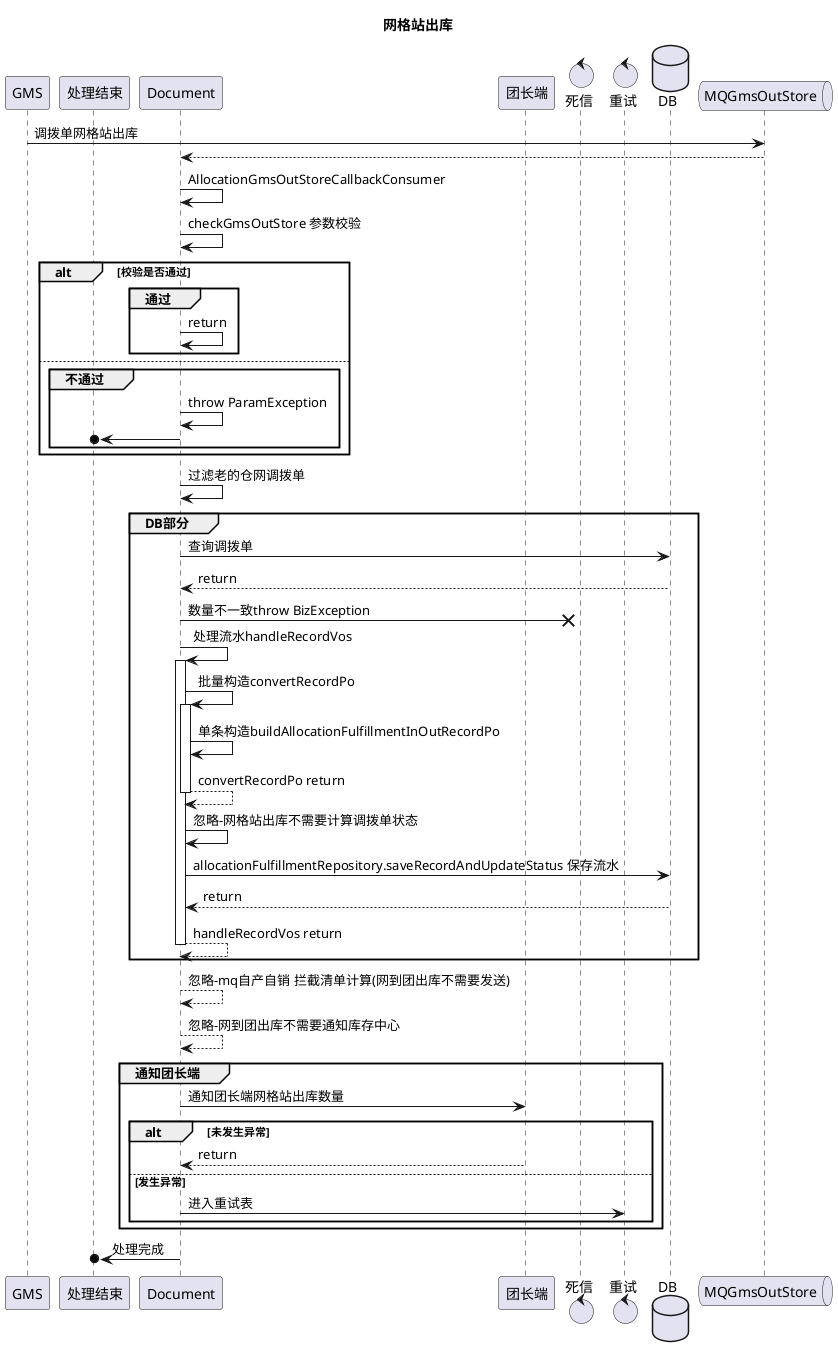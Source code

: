 @startuml
title 网格站出库

participant GMS as GMS

participant 处理结束 as 处理结束
participant Document as Document
participant 团长端 as 团长端
control 死信 as 死信
control 重试 as 重试
database DB as DB
queue MQGmsOutStore as MQGmsOutStore

       GMS -> MQGmsOutStore:调拨单网格站出库
       MQGmsOutStore --> Document
       Document -> Document:AllocationGmsOutStoreCallbackConsumer
      Document -> Document :checkGmsOutStore 参数校验
      alt 校验是否通过
           group 通过
           Document -> Document: return
           end
      else
          group 不通过
          Document -> Document: throw ParamException
          Document ->o  处理结束
          end
      end
     Document -> Document:过滤老的仓网调拨单
     group DB部分
         Document -> DB:查询调拨单
         DB --> Document:return
         Document ->x 死信 :数量不一致throw BizException
         Document -> Document ++: 处理流水handleRecordVos
         Document -> Document ++: 批量构造convertRecordPo
         Document -> Document : 单条构造buildAllocationFulfillmentInOutRecordPo
         Document --> Document --: convertRecordPo return

         Document -> Document :忽略-网格站出库不需要计算调拨单状态
         Document -> DB : allocationFulfillmentRepository.saveRecordAndUpdateStatus 保存流水
         DB --> Document:return
         Document --> Document --:handleRecordVos return
     end
         Document --> Document :忽略-mq自产自销 拦截清单计算(网到团出库不需要发送)
         Document --> Document :忽略-网到团出库不需要通知库存中心
         group 通知团长端
         Document -> 团长端: 通知团长端网格站出库数量
         alt 未发生异常

         团长端 --> Document:return
         else 发生异常
         Document -> 重试:进入重试表
         end
         end
     Document ->o 处理结束: 处理完成

@enduml